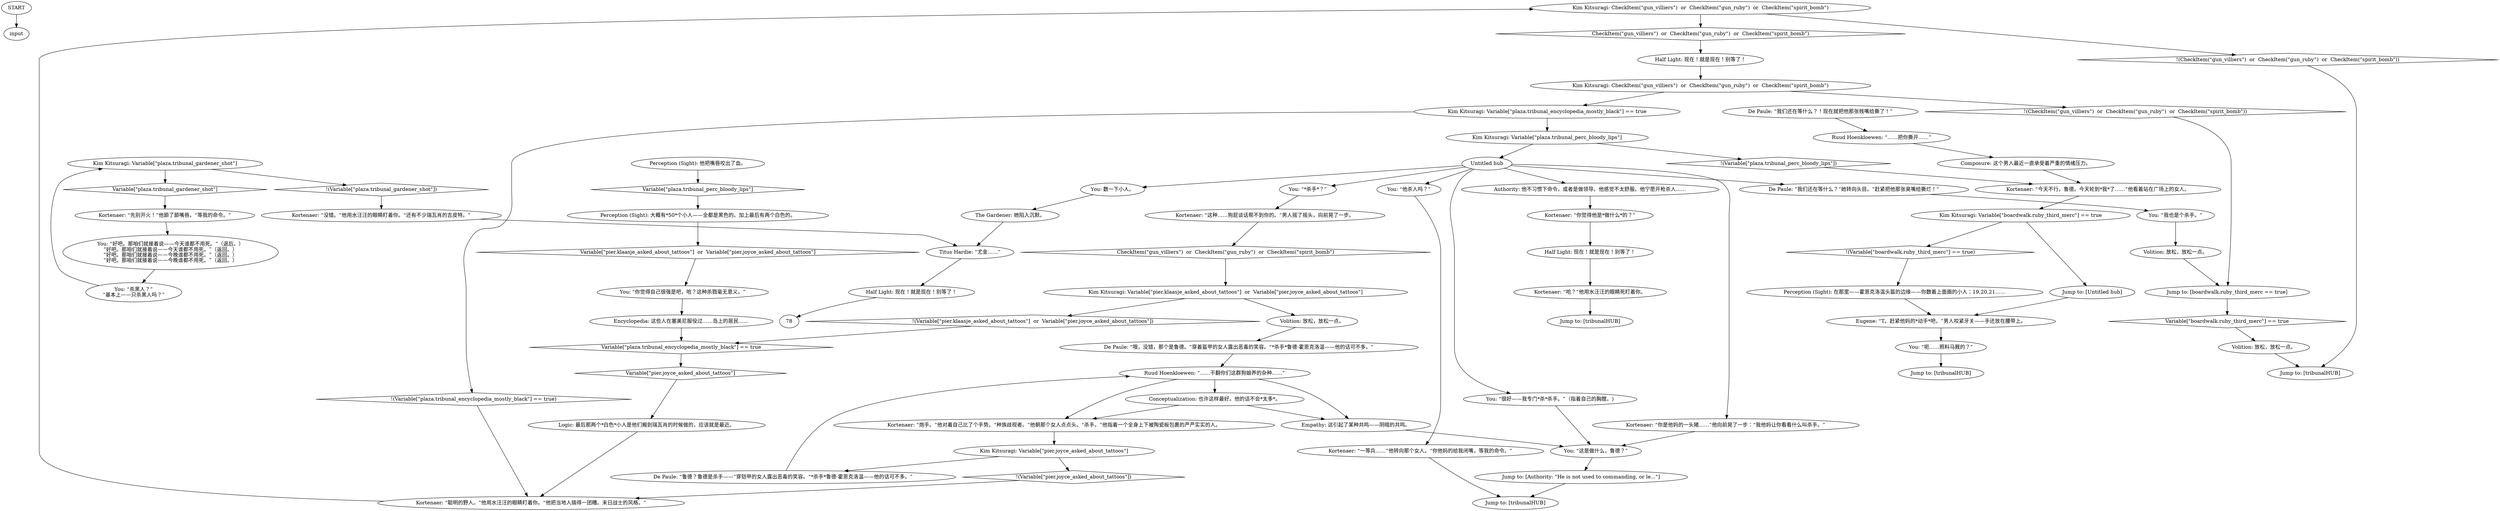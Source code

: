 # TRIBUNAL / THIRD GUY?
# "Hey, who is this third guy? I didn't know there was three of you!"
# ==================================================
digraph G {
	  0 [label="START"];
	  1 [label="input"];
	  2 [label="Kim Kitsuragi: CheckItem(\"gun_villiers\")  or  CheckItem(\"gun_ruby\")  or  CheckItem(\"spirit_bomb\")"];
	  3 [label="CheckItem(\"gun_villiers\")  or  CheckItem(\"gun_ruby\")  or  CheckItem(\"spirit_bomb\")", shape=diamond];
	  4 [label="!(CheckItem(\"gun_villiers\")  or  CheckItem(\"gun_ruby\")  or  CheckItem(\"spirit_bomb\"))", shape=diamond];
	  5 [label="Ruud Hoenkloewen: “……干翻你们这群狗娘养的杂种……”"];
	  6 [label="You: 数一下小人。"];
	  7 [label="Kim Kitsuragi: Variable[\"plaza.tribunal_gardener_shot\"]"];
	  8 [label="Variable[\"plaza.tribunal_gardener_shot\"]", shape=diamond];
	  9 [label="!(Variable[\"plaza.tribunal_gardener_shot\"])", shape=diamond];
	  10 [label="Half Light: 现在！就是现在！别等了！"];
	  11 [label="Kortenaer: “没错。”他用水汪汪的眼睛盯着你。“还有不少瑞瓦肖的吉皮特。”"];
	  12 [label="Logic: 最后那两个*白色*小人是他们搬到瑞瓦肖的时候做的，应该就是最近。"];
	  13 [label="Half Light: 现在！就是现在！别等了！"];
	  14 [label="Jump to: [tribunalHUB]"];
	  15 [label="Perception (Sight): 他把嘴唇咬出了血。"];
	  16 [label="You: “好吧。那咱们就接着说——今天谁都不用死。”（退后。）\n“好吧。那咱们就接着说——今天谁都不用死。”（返回。）\n“好吧。那咱们就接着说——今晚谁都不用死。”（返回。）\n“好吧。那咱们就接着说——今晚谁都不用死。”（返回。）"];
	  17 [label="Kortenaer: “炮手。”他对着自己比了个手势。“种族歧视者。”他朝那个女人点点头。“杀手。”他指着一个全身上下被陶瓷板包裹的严严实实的人。"];
	  18 [label="Kortenaer: “这种……狗屁谈话帮不到你的。”男人摇了摇头，向前晃了一步。"];
	  19 [label="You: “杀黑人？”\n“基本上——只杀黑人吗？”"];
	  20 [label="You: “*杀手*？”"];
	  21 [label="Empathy: 这引起了某种共鸣——阴暗的共鸣。"];
	  22 [label="Jump to: [tribunalHUB]"];
	  23 [label="De Paule: “哦，没错，那个是鲁德。”穿着盔甲的女人露出恶毒的笑容。“*杀手*鲁德·霍恩克洛温——他的话可不多。”"];
	  24 [label="Volition: 放松，放松一点。"];
	  25 [label="Kim Kitsuragi: CheckItem(\"gun_villiers\")  or  CheckItem(\"gun_ruby\")  or  CheckItem(\"spirit_bomb\")"];
	  26 [label="CheckItem(\"gun_villiers\")  or  CheckItem(\"gun_ruby\")  or  CheckItem(\"spirit_bomb\")", shape=diamond];
	  27 [label="!(CheckItem(\"gun_villiers\")  or  CheckItem(\"gun_ruby\")  or  CheckItem(\"spirit_bomb\"))", shape=diamond];
	  28 [label="Kim Kitsuragi: Variable[\"plaza.tribunal_encyclopedia_mostly_black\"] == true"];
	  29 [label="Variable[\"plaza.tribunal_encyclopedia_mostly_black\"] == true", shape=diamond];
	  30 [label="!(Variable[\"plaza.tribunal_encyclopedia_mostly_black\"] == true)", shape=diamond];
	  31 [label="Kim Kitsuragi: Variable[\"plaza.tribunal_perc_bloody_lips\"]"];
	  32 [label="Variable[\"plaza.tribunal_perc_bloody_lips\"]", shape=diamond];
	  33 [label="!(Variable[\"plaza.tribunal_perc_bloody_lips\"])", shape=diamond];
	  34 [label="Untitled hub"];
	  35 [label="Eugene: “T，赶紧他妈的*动手*吧，”男人咬紧牙关——手还放在腰带上。"];
	  36 [label="Titus Hardie: “尤金……”"];
	  37 [label="You: “呃……照料马厩的？”"];
	  38 [label="You: “他杀人吗？”"];
	  39 [label="Kortenaer: “你是他妈的一头猪……”他向前晃了一步：“我他妈让你看看什么叫杀手。”"];
	  40 [label="Volition: 放松，放松一点。"];
	  41 [label="Kortenaer: “哈？”他用水汪汪的眼睛死盯着你。"];
	  42 [label="Encyclopedia: 这些人在塞美尼服役过……岛上的居民……"];
	  43 [label="You: “你觉得自己很强是吧，哈？这种杀戮毫无意义。”"];
	  44 [label="You: “很好——我专门*杀*杀手。”（指着自己的胸膛。)"];
	  45 [label="Authority: 他不习惯下命令，或者是做领导。他感觉不太舒服。他宁愿开枪杀人……"];
	  46 [label="Jump to: [tribunalHUB]"];
	  47 [label="Jump to: [boardwalk.ruby_third_merc == true]"];
	  48 [label="De Paule: “我们还在等什么？！现在就把他那张贱嘴给撕了！”"];
	  49 [label="You: “这是做什么，鲁德？”"];
	  50 [label="Conceptualization: 也许这样最好。他的话不会*太多*。"];
	  51 [label="Composure: 这个男人最近一直承受着严重的情绪压力。"];
	  52 [label="Perception (Sight): 大概有*50*个小人——全都是黑色的。加上最后有两个白色的。"];
	  53 [label="The Gardener: 她陷入沉默。"];
	  54 [label="Kim Kitsuragi: Variable[\"boardwalk.ruby_third_merc\"] == true"];
	  55 [label="Variable[\"boardwalk.ruby_third_merc\"] == true", shape=diamond];
	  56 [label="!(Variable[\"boardwalk.ruby_third_merc\"] == true)", shape=diamond];
	  57 [label="Jump to: [Untitled hub]"];
	  58 [label="Kortenaer: “聪明的野人。”他用水汪汪的眼睛盯着你。“他把当地人搞得一团糟。末日战士的风格。”"];
	  59 [label="Kortenaer: “一等兵……”他转向那个女人。“你他妈的给我闭嘴，等我的命令。”"];
	  60 [label="Ruud Hoenkloewen: “……把你撕开……”"];
	  61 [label="Jump to: [Authority: \"He is not used to commanding, or le...\"]"];
	  62 [label="Kortenaer: “今天不行，鲁德。今天轮到*我*了……”他看着站在广场上的女人。"];
	  63 [label="Kortenaer: “先别开火！”他舔了舔嘴唇。“等我的命令。”"];
	  64 [label="You: “我也是个杀手。”"];
	  65 [label="De Paule: “我们还在等什么？”她转向头目。“赶紧把他那张臭嘴给撕烂！”"];
	  66 [label="Jump to: [tribunalHUB]"];
	  67 [label="Kortenaer: “你觉得他是*做什么*的？”"];
	  68 [label="Kim Kitsuragi: Variable[\"pier.joyce_asked_about_tattoos\"]"];
	  69 [label="Variable[\"pier.joyce_asked_about_tattoos\"]", shape=diamond];
	  70 [label="!(Variable[\"pier.joyce_asked_about_tattoos\"])", shape=diamond];
	  71 [label="De Paule: “鲁德？鲁德是杀手——”穿铠甲的女人露出恶毒的笑容。“*杀手*鲁德·霍恩克洛温——他的话可不多。”"];
	  72 [label="Perception (Sight): 在那里——霍恩克洛温头盔的边缘——你数着上面画的小人：19,20,21……"];
	  73 [label="Half Light: 现在！就是现在！别等了！"];
	  74 [label="Kim Kitsuragi: Variable[\"pier.klaasje_asked_about_tattoos\"]  or  Variable[\"pier.joyce_asked_about_tattoos\"]"];
	  75 [label="Variable[\"pier.klaasje_asked_about_tattoos\"]  or  Variable[\"pier.joyce_asked_about_tattoos\"]", shape=diamond];
	  76 [label="!(Variable[\"pier.klaasje_asked_about_tattoos\"]  or  Variable[\"pier.joyce_asked_about_tattoos\"])", shape=diamond];
	  77 [label="Volition: 放松，放松一点。"];
	  0 -> 1
	  2 -> 3
	  2 -> 4
	  3 -> 10
	  4 -> 14
	  5 -> 17
	  5 -> 50
	  5 -> 21
	  6 -> 53
	  7 -> 8
	  7 -> 9
	  8 -> 63
	  9 -> 11
	  10 -> 25
	  11 -> 36
	  12 -> 58
	  13 -> 78
	  15 -> 32
	  16 -> 19
	  17 -> 68
	  18 -> 26
	  19 -> 7
	  20 -> 18
	  21 -> 49
	  23 -> 5
	  24 -> 14
	  25 -> 27
	  25 -> 28
	  26 -> 74
	  27 -> 47
	  28 -> 30
	  28 -> 31
	  29 -> 69
	  30 -> 58
	  31 -> 33
	  31 -> 34
	  32 -> 52
	  33 -> 62
	  34 -> 65
	  34 -> 38
	  34 -> 6
	  34 -> 39
	  34 -> 44
	  34 -> 45
	  34 -> 20
	  35 -> 37
	  36 -> 13
	  37 -> 66
	  38 -> 59
	  39 -> 49
	  40 -> 47
	  41 -> 22
	  42 -> 29
	  43 -> 42
	  44 -> 49
	  45 -> 67
	  47 -> 55
	  48 -> 60
	  49 -> 61
	  50 -> 17
	  50 -> 21
	  51 -> 62
	  52 -> 75
	  53 -> 36
	  54 -> 56
	  54 -> 57
	  55 -> 24
	  56 -> 72
	  57 -> 35
	  58 -> 2
	  59 -> 46
	  60 -> 51
	  61 -> 46
	  62 -> 54
	  63 -> 16
	  64 -> 40
	  65 -> 64
	  67 -> 73
	  68 -> 70
	  68 -> 71
	  69 -> 12
	  70 -> 58
	  71 -> 5
	  72 -> 35
	  73 -> 41
	  74 -> 76
	  74 -> 77
	  75 -> 43
	  76 -> 29
	  77 -> 23
}

